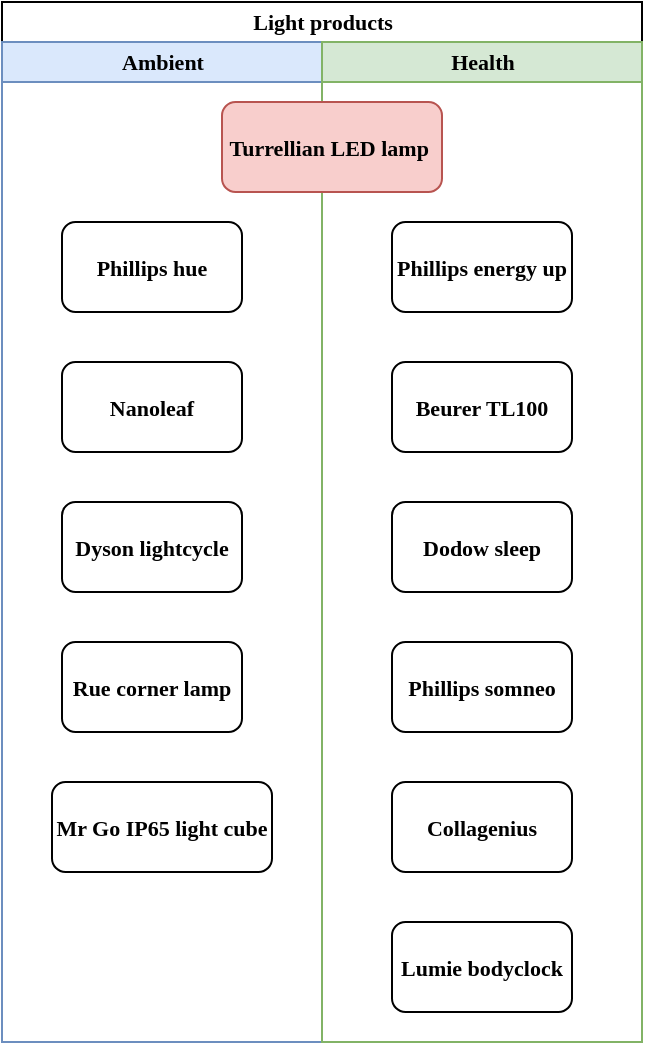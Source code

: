 <mxfile version="13.5.9" type="onedrive"><diagram name="Page-1" id="74e2e168-ea6b-b213-b513-2b3c1d86103e"><mxGraphModel dx="946" dy="524" grid="1" gridSize="10" guides="1" tooltips="1" connect="1" arrows="1" fold="1" page="1" pageScale="1" pageWidth="1100" pageHeight="850" background="#ffffff" math="0" shadow="0"><root><mxCell id="0"/><mxCell id="1" parent="0"/><mxCell id="77e6c97f196da883-1" value="Light products" style="swimlane;html=1;childLayout=stackLayout;startSize=20;rounded=0;shadow=0;labelBackgroundColor=none;strokeWidth=1;fontFamily=Garamond;fontSize=11;align=center;" parent="1" vertex="1"><mxGeometry x="70" y="40" width="320" height="520" as="geometry"/></mxCell><mxCell id="77e6c97f196da883-2" value="Ambient" style="swimlane;html=1;startSize=20;fillColor=#dae8fc;strokeColor=#6c8ebf;fontSize=11;fontFamily=Garamond;" parent="77e6c97f196da883-1" vertex="1"><mxGeometry y="20" width="160" height="500" as="geometry"/></mxCell><mxCell id="N-zN2Qk0EPEzclELmx53-10" value="&lt;b style=&quot;font-size: 11px&quot;&gt;Rue corner lamp&lt;/b&gt;" style="rounded=1;whiteSpace=wrap;html=1;shadow=0;labelBackgroundColor=none;strokeWidth=1;fontFamily=Garamond;fontSize=11;align=center;" vertex="1" parent="77e6c97f196da883-2"><mxGeometry x="30" y="300" width="90" height="45" as="geometry"/></mxCell><mxCell id="N-zN2Qk0EPEzclELmx53-7" value="&lt;b style=&quot;font-size: 11px&quot;&gt;Dyson lightcycle&lt;/b&gt;" style="rounded=1;whiteSpace=wrap;html=1;shadow=0;labelBackgroundColor=none;strokeWidth=1;fontFamily=Garamond;fontSize=11;align=center;" vertex="1" parent="77e6c97f196da883-2"><mxGeometry x="30" y="230" width="90" height="45" as="geometry"/></mxCell><mxCell id="N-zN2Qk0EPEzclELmx53-3" value="&lt;b style=&quot;font-size: 11px&quot;&gt;Nanoleaf&lt;/b&gt;" style="rounded=1;whiteSpace=wrap;html=1;shadow=0;labelBackgroundColor=none;strokeWidth=1;fontFamily=Garamond;fontSize=11;align=center;" vertex="1" parent="77e6c97f196da883-2"><mxGeometry x="30" y="160" width="90" height="45" as="geometry"/></mxCell><mxCell id="77e6c97f196da883-8" value="&lt;b style=&quot;font-size: 11px&quot;&gt;Phillips hue&lt;/b&gt;" style="rounded=1;whiteSpace=wrap;html=1;shadow=0;labelBackgroundColor=none;strokeWidth=1;fontFamily=Garamond;fontSize=11;align=center;" parent="77e6c97f196da883-2" vertex="1"><mxGeometry x="30" y="90" width="90" height="45" as="geometry"/></mxCell><mxCell id="N-zN2Qk0EPEzclELmx53-11" value="&lt;b style=&quot;font-size: 11px&quot;&gt;Mr Go IP65 light cube&lt;/b&gt;" style="rounded=1;whiteSpace=wrap;html=1;shadow=0;labelBackgroundColor=none;strokeWidth=1;fontFamily=Garamond;fontSize=11;align=center;" vertex="1" parent="77e6c97f196da883-2"><mxGeometry x="25" y="370" width="110" height="45" as="geometry"/></mxCell><mxCell id="77e6c97f196da883-4" value="Health" style="swimlane;html=1;startSize=20;fillColor=#d5e8d4;strokeColor=#82b366;fontSize=11;fontFamily=Garamond;" parent="77e6c97f196da883-1" vertex="1"><mxGeometry x="160" y="20" width="160" height="500" as="geometry"/></mxCell><mxCell id="N-zN2Qk0EPEzclELmx53-6" value="&lt;b style=&quot;font-size: 11px&quot;&gt;Phillips somneo&lt;/b&gt;" style="rounded=1;whiteSpace=wrap;html=1;shadow=0;labelBackgroundColor=none;strokeWidth=1;fontFamily=Garamond;fontSize=11;align=center;" vertex="1" parent="77e6c97f196da883-4"><mxGeometry x="35" y="300" width="90" height="45" as="geometry"/></mxCell><mxCell id="N-zN2Qk0EPEzclELmx53-4" value="&lt;b style=&quot;font-size: 11px&quot;&gt;Beurer TL100&lt;/b&gt;" style="rounded=1;whiteSpace=wrap;html=1;shadow=0;labelBackgroundColor=none;strokeWidth=1;fontFamily=Garamond;fontSize=11;align=center;" vertex="1" parent="77e6c97f196da883-4"><mxGeometry x="35" y="160" width="90" height="45" as="geometry"/></mxCell><mxCell id="N-zN2Qk0EPEzclELmx53-2" value="&lt;b style=&quot;font-size: 11px&quot;&gt;Phillips energy up&lt;/b&gt;" style="rounded=1;whiteSpace=wrap;html=1;shadow=0;labelBackgroundColor=none;strokeWidth=1;fontFamily=Garamond;fontSize=11;align=center;" vertex="1" parent="77e6c97f196da883-4"><mxGeometry x="35" y="90" width="90" height="45" as="geometry"/></mxCell><mxCell id="N-zN2Qk0EPEzclELmx53-5" value="&lt;b style=&quot;font-size: 11px&quot;&gt;Dodow sleep&lt;/b&gt;" style="rounded=1;whiteSpace=wrap;html=1;shadow=0;labelBackgroundColor=none;strokeWidth=1;fontFamily=Garamond;fontSize=11;align=center;" vertex="1" parent="77e6c97f196da883-4"><mxGeometry x="35" y="230" width="90" height="45" as="geometry"/></mxCell><mxCell id="N-zN2Qk0EPEzclELmx53-8" value="&lt;b style=&quot;font-size: 11px&quot;&gt;Collagenius&lt;/b&gt;" style="rounded=1;whiteSpace=wrap;html=1;shadow=0;labelBackgroundColor=none;strokeWidth=1;fontFamily=Garamond;fontSize=11;align=center;" vertex="1" parent="77e6c97f196da883-4"><mxGeometry x="35" y="370" width="90" height="45" as="geometry"/></mxCell><mxCell id="N-zN2Qk0EPEzclELmx53-9" value="&lt;b style=&quot;font-size: 11px&quot;&gt;Lumie bodyclock&lt;/b&gt;" style="rounded=1;whiteSpace=wrap;html=1;shadow=0;labelBackgroundColor=none;strokeWidth=1;fontFamily=Garamond;fontSize=11;align=center;" vertex="1" parent="77e6c97f196da883-4"><mxGeometry x="35" y="440" width="90" height="45" as="geometry"/></mxCell><mxCell id="N-zN2Qk0EPEzclELmx53-1" value="&lt;b style=&quot;font-size: 11px&quot;&gt;Turrellian LED lamp&amp;nbsp;&lt;/b&gt;" style="rounded=1;whiteSpace=wrap;html=1;shadow=0;labelBackgroundColor=none;strokeWidth=1;fontFamily=Garamond;fontSize=11;align=center;fillColor=#f8cecc;strokeColor=#b85450;" vertex="1" parent="1"><mxGeometry x="180" y="90" width="110" height="45" as="geometry"/></mxCell></root></mxGraphModel></diagram></mxfile>